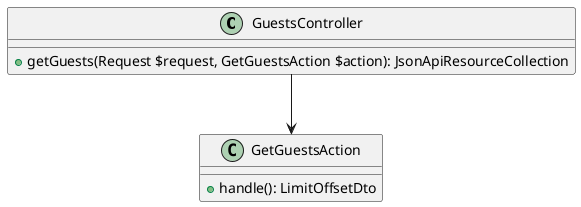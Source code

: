 @startuml

class GuestsController {
    + getGuests(Request $request, GetGuestsAction $action): JsonApiResourceCollection
}

class GetGuestsAction {
    + handle(): LimitOffsetDto
}

GuestsController --> GetGuestsAction
@enduml